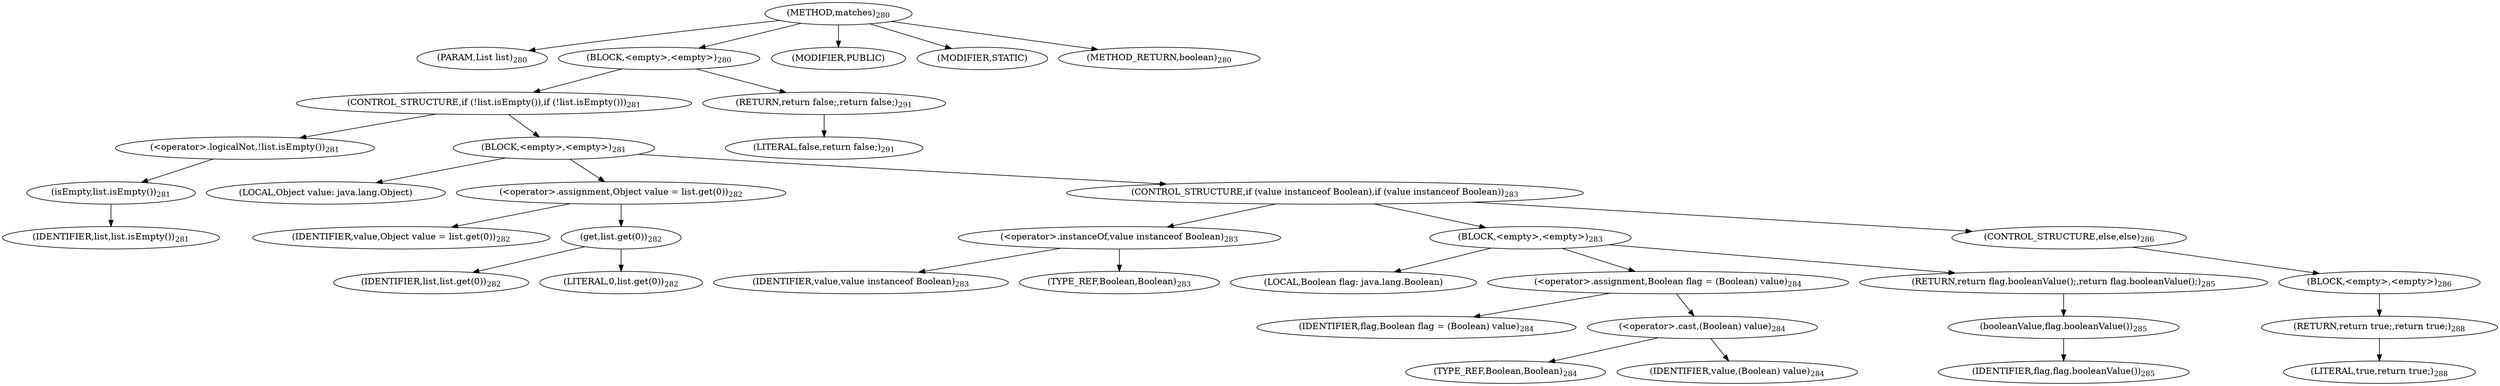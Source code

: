 digraph "matches" {  
"624" [label = <(METHOD,matches)<SUB>280</SUB>> ]
"625" [label = <(PARAM,List list)<SUB>280</SUB>> ]
"626" [label = <(BLOCK,&lt;empty&gt;,&lt;empty&gt;)<SUB>280</SUB>> ]
"627" [label = <(CONTROL_STRUCTURE,if (!list.isEmpty()),if (!list.isEmpty()))<SUB>281</SUB>> ]
"628" [label = <(&lt;operator&gt;.logicalNot,!list.isEmpty())<SUB>281</SUB>> ]
"629" [label = <(isEmpty,list.isEmpty())<SUB>281</SUB>> ]
"630" [label = <(IDENTIFIER,list,list.isEmpty())<SUB>281</SUB>> ]
"631" [label = <(BLOCK,&lt;empty&gt;,&lt;empty&gt;)<SUB>281</SUB>> ]
"632" [label = <(LOCAL,Object value: java.lang.Object)> ]
"633" [label = <(&lt;operator&gt;.assignment,Object value = list.get(0))<SUB>282</SUB>> ]
"634" [label = <(IDENTIFIER,value,Object value = list.get(0))<SUB>282</SUB>> ]
"635" [label = <(get,list.get(0))<SUB>282</SUB>> ]
"636" [label = <(IDENTIFIER,list,list.get(0))<SUB>282</SUB>> ]
"637" [label = <(LITERAL,0,list.get(0))<SUB>282</SUB>> ]
"638" [label = <(CONTROL_STRUCTURE,if (value instanceof Boolean),if (value instanceof Boolean))<SUB>283</SUB>> ]
"639" [label = <(&lt;operator&gt;.instanceOf,value instanceof Boolean)<SUB>283</SUB>> ]
"640" [label = <(IDENTIFIER,value,value instanceof Boolean)<SUB>283</SUB>> ]
"641" [label = <(TYPE_REF,Boolean,Boolean)<SUB>283</SUB>> ]
"642" [label = <(BLOCK,&lt;empty&gt;,&lt;empty&gt;)<SUB>283</SUB>> ]
"643" [label = <(LOCAL,Boolean flag: java.lang.Boolean)> ]
"644" [label = <(&lt;operator&gt;.assignment,Boolean flag = (Boolean) value)<SUB>284</SUB>> ]
"645" [label = <(IDENTIFIER,flag,Boolean flag = (Boolean) value)<SUB>284</SUB>> ]
"646" [label = <(&lt;operator&gt;.cast,(Boolean) value)<SUB>284</SUB>> ]
"647" [label = <(TYPE_REF,Boolean,Boolean)<SUB>284</SUB>> ]
"648" [label = <(IDENTIFIER,value,(Boolean) value)<SUB>284</SUB>> ]
"649" [label = <(RETURN,return flag.booleanValue();,return flag.booleanValue();)<SUB>285</SUB>> ]
"650" [label = <(booleanValue,flag.booleanValue())<SUB>285</SUB>> ]
"651" [label = <(IDENTIFIER,flag,flag.booleanValue())<SUB>285</SUB>> ]
"652" [label = <(CONTROL_STRUCTURE,else,else)<SUB>286</SUB>> ]
"653" [label = <(BLOCK,&lt;empty&gt;,&lt;empty&gt;)<SUB>286</SUB>> ]
"654" [label = <(RETURN,return true;,return true;)<SUB>288</SUB>> ]
"655" [label = <(LITERAL,true,return true;)<SUB>288</SUB>> ]
"656" [label = <(RETURN,return false;,return false;)<SUB>291</SUB>> ]
"657" [label = <(LITERAL,false,return false;)<SUB>291</SUB>> ]
"658" [label = <(MODIFIER,PUBLIC)> ]
"659" [label = <(MODIFIER,STATIC)> ]
"660" [label = <(METHOD_RETURN,boolean)<SUB>280</SUB>> ]
  "624" -> "625" 
  "624" -> "626" 
  "624" -> "658" 
  "624" -> "659" 
  "624" -> "660" 
  "626" -> "627" 
  "626" -> "656" 
  "627" -> "628" 
  "627" -> "631" 
  "628" -> "629" 
  "629" -> "630" 
  "631" -> "632" 
  "631" -> "633" 
  "631" -> "638" 
  "633" -> "634" 
  "633" -> "635" 
  "635" -> "636" 
  "635" -> "637" 
  "638" -> "639" 
  "638" -> "642" 
  "638" -> "652" 
  "639" -> "640" 
  "639" -> "641" 
  "642" -> "643" 
  "642" -> "644" 
  "642" -> "649" 
  "644" -> "645" 
  "644" -> "646" 
  "646" -> "647" 
  "646" -> "648" 
  "649" -> "650" 
  "650" -> "651" 
  "652" -> "653" 
  "653" -> "654" 
  "654" -> "655" 
  "656" -> "657" 
}
